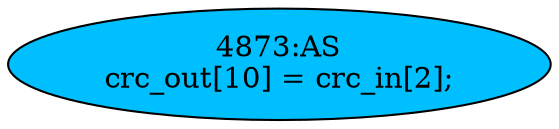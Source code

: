 strict digraph "" {
	node [label="\N"];
	"4873:AS"	 [ast="<pyverilog.vparser.ast.Assign object at 0x7f13b5568910>",
		def_var="['crc_out']",
		fillcolor=deepskyblue,
		label="4873:AS
crc_out[10] = crc_in[2];",
		statements="[]",
		style=filled,
		typ=Assign,
		use_var="['crc_in']"];
}
